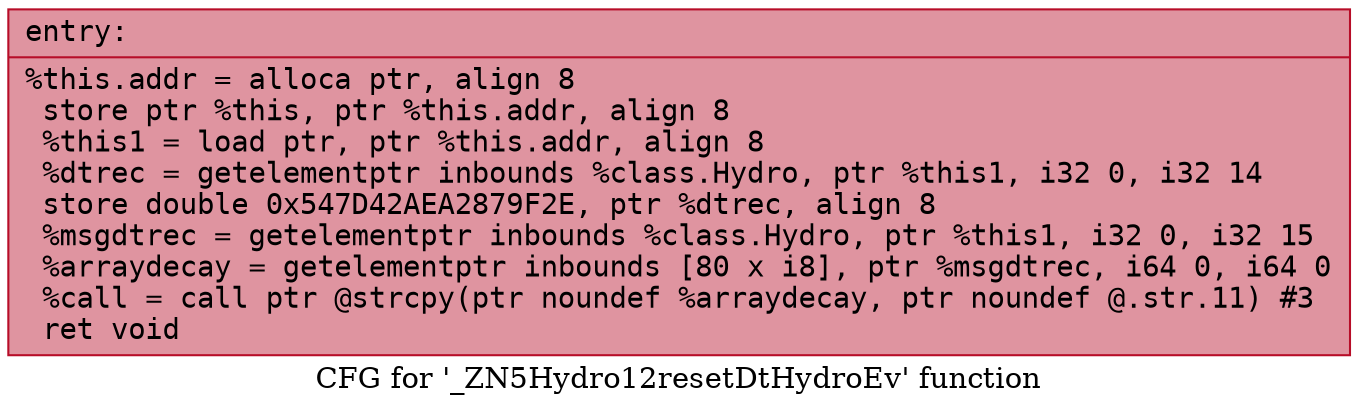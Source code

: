 digraph "CFG for '_ZN5Hydro12resetDtHydroEv' function" {
	label="CFG for '_ZN5Hydro12resetDtHydroEv' function";

	Node0x561869864700 [shape=record,color="#b70d28ff", style=filled, fillcolor="#b70d2870" fontname="Courier",label="{entry:\l|  %this.addr = alloca ptr, align 8\l  store ptr %this, ptr %this.addr, align 8\l  %this1 = load ptr, ptr %this.addr, align 8\l  %dtrec = getelementptr inbounds %class.Hydro, ptr %this1, i32 0, i32 14\l  store double 0x547D42AEA2879F2E, ptr %dtrec, align 8\l  %msgdtrec = getelementptr inbounds %class.Hydro, ptr %this1, i32 0, i32 15\l  %arraydecay = getelementptr inbounds [80 x i8], ptr %msgdtrec, i64 0, i64 0\l  %call = call ptr @strcpy(ptr noundef %arraydecay, ptr noundef @.str.11) #3\l  ret void\l}"];
}
